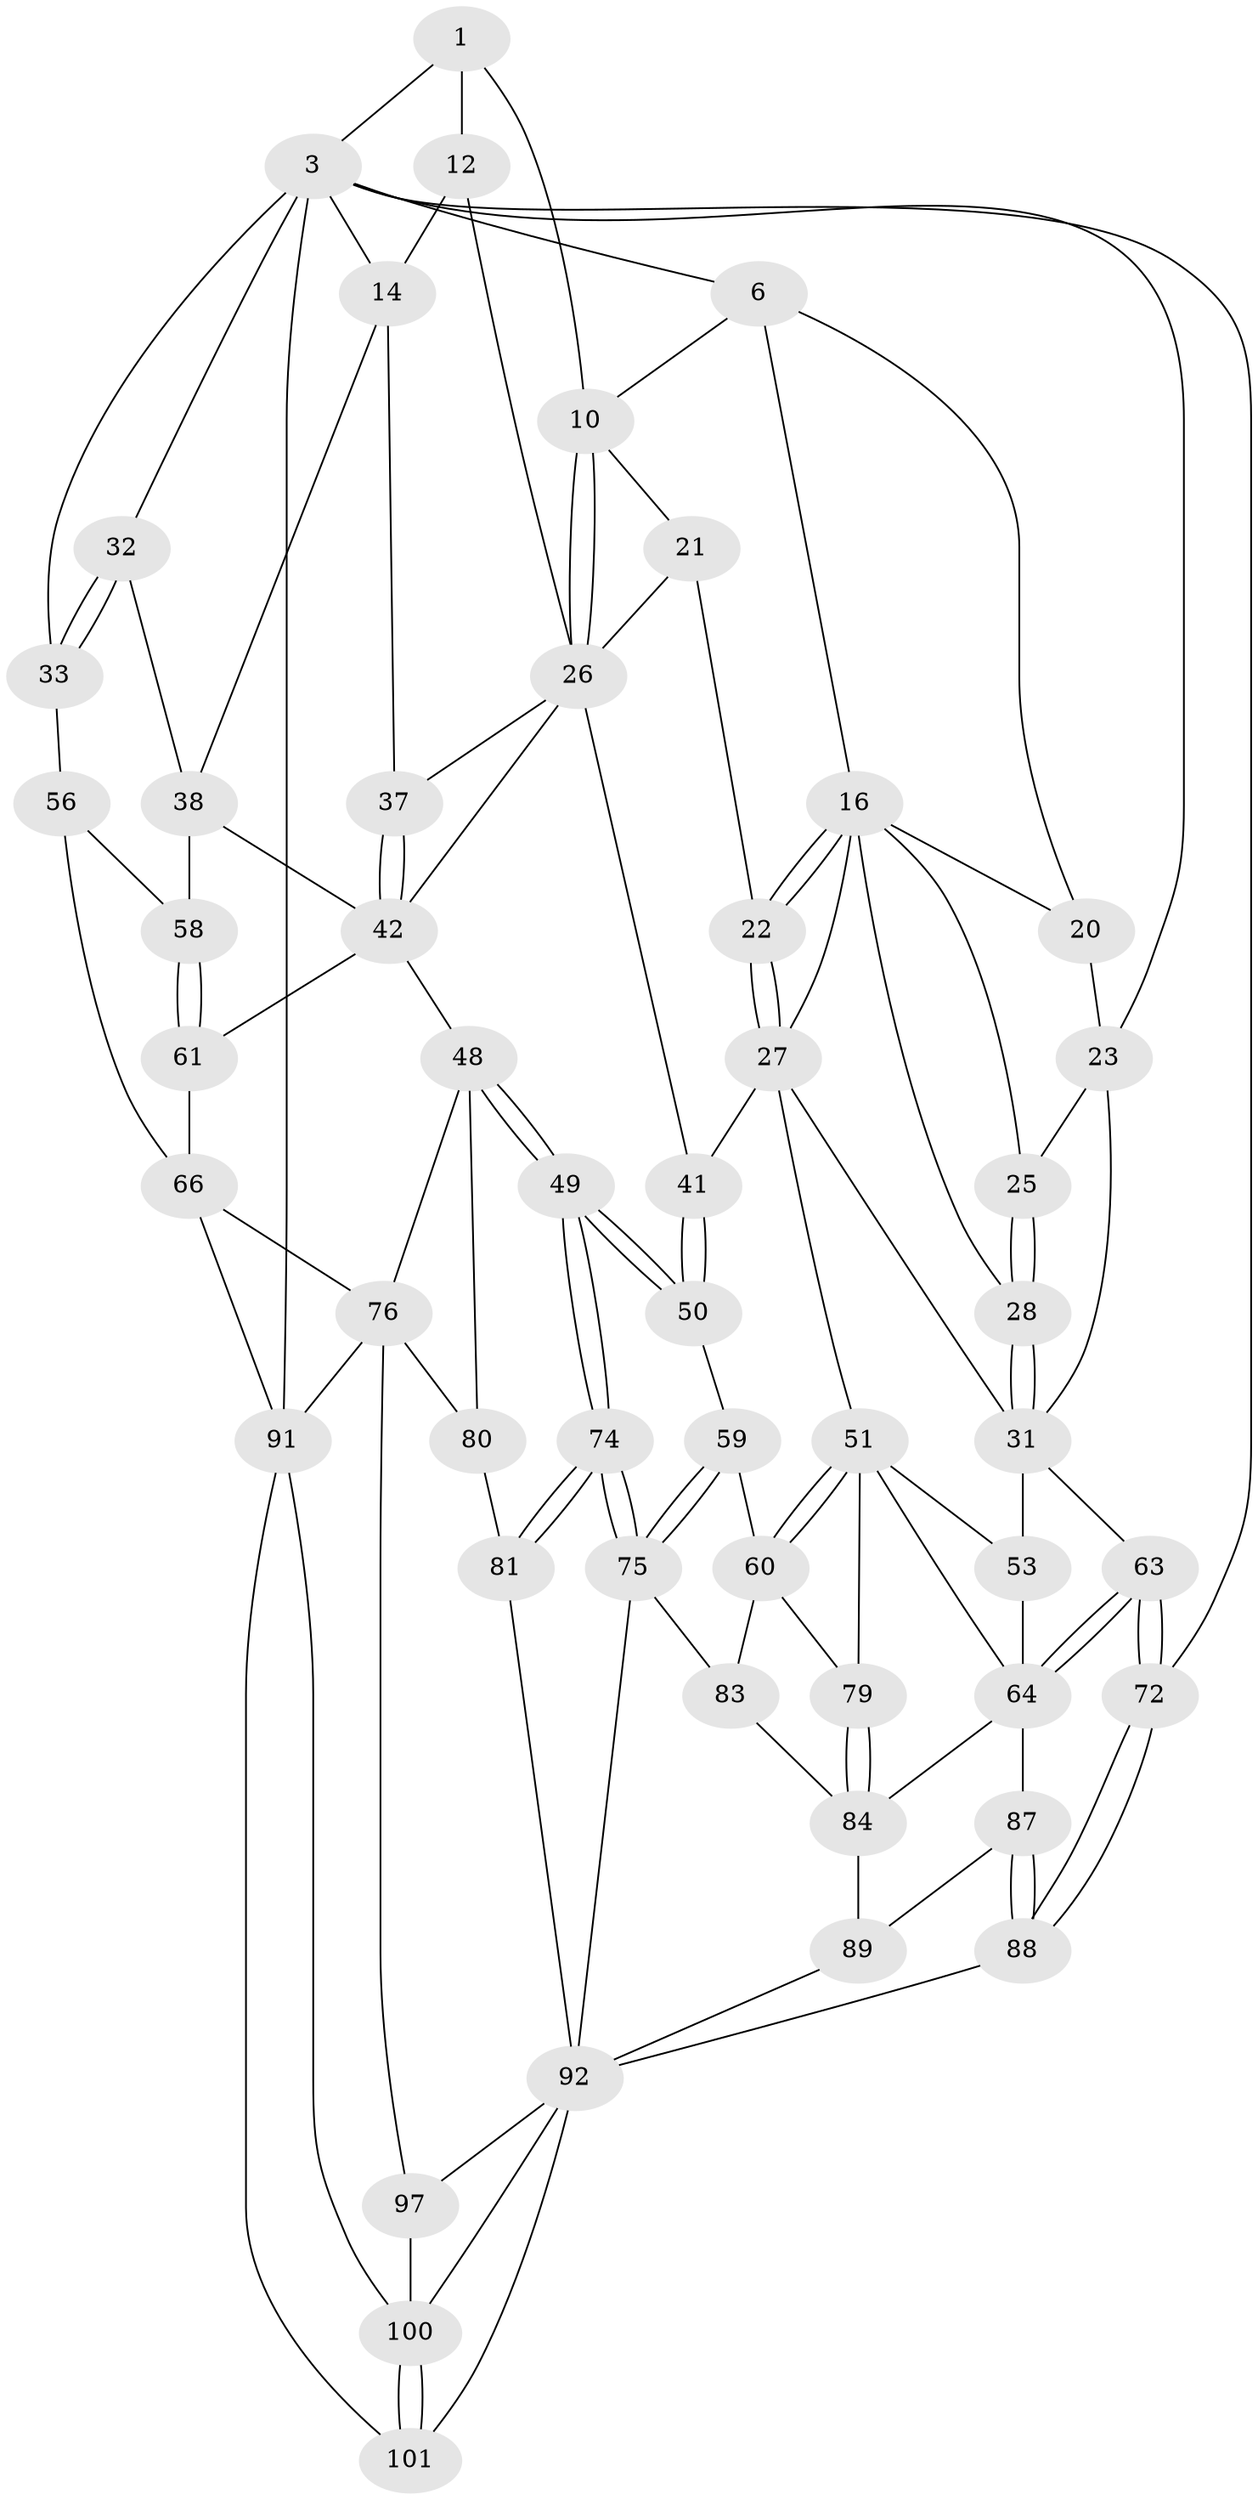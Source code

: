 // original degree distribution, {3: 0.019230769230769232, 4: 0.2403846153846154, 6: 0.22115384615384615, 5: 0.5192307692307693}
// Generated by graph-tools (version 1.1) at 2025/27/03/15/25 16:27:59]
// undirected, 52 vertices, 120 edges
graph export_dot {
graph [start="1"]
  node [color=gray90,style=filled];
  1 [pos="+0.5975426339631622+0",super="+2+9"];
  3 [pos="+0.7871470318481651+0",super="+13+4"];
  6 [pos="+0.1434429731609242+0",super="+7"];
  10 [pos="+0.5169195463331179+0.07687092129452182",super="+11"];
  12 [pos="+0.6422528772623407+0.06820055641323017",super="+15"];
  14 [pos="+0.7688365143993404+0.0969484759566633",super="+36"];
  16 [pos="+0.3355237350306576+0.025336604358430232",super="+17"];
  20 [pos="+0.13978863611092757+0"];
  21 [pos="+0.4745552744054075+0.10801874713275969"];
  22 [pos="+0.4089311994797652+0.11104936098477579"];
  23 [pos="+0+0.09706704235521156",super="+24"];
  25 [pos="+0.1466738941948903+0.16986986244197422"];
  26 [pos="+0.6249299026522744+0.1121283317350015",super="+34"];
  27 [pos="+0.337641693189552+0.24694092732490755",super="+29"];
  28 [pos="+0.1538107438381577+0.17924270457561847"];
  31 [pos="+0.16460949501102762+0.25062782766103625",super="+43"];
  32 [pos="+1+0.18508426785540963"];
  33 [pos="+1+0.14957039310031775"];
  37 [pos="+0.6594910269945355+0.18366508638738283"];
  38 [pos="+0.8880037679190214+0.2942661691081706",super="+39+54"];
  41 [pos="+0.42328993302043777+0.3568104806519242"];
  42 [pos="+0.5858004857207572+0.2782765098215424",super="+45"];
  48 [pos="+0.6610136021749131+0.4610522285158814",super="+78"];
  49 [pos="+0.558997520665122+0.4790526624777565"];
  50 [pos="+0.4249395174531294+0.3637077474014767"];
  51 [pos="+0.22447648157278+0.4390804347378973",super="+52"];
  53 [pos="+0.10647998329445871+0.4115404255652366"];
  56 [pos="+1+0.45957413662371893",super="+57"];
  58 [pos="+0.9226736152430675+0.4144290460320096"];
  59 [pos="+0.37396846809570844+0.4765422067015807"];
  60 [pos="+0.3100483567463833+0.5219812131168411",super="+70"];
  61 [pos="+0.8401689455777053+0.5830386169496939",super="+62"];
  63 [pos="+0+0.45075537312919395"];
  64 [pos="+0+0.4791458785322283",super="+85+65"];
  66 [pos="+0.9776618092405178+0.637004122962096",super="+67+90"];
  72 [pos="+0+0.7896411713415119"];
  74 [pos="+0.5115452906551291+0.6208299570756273"];
  75 [pos="+0.45236716144476646+0.5971109714608177",super="+82"];
  76 [pos="+0.8009011959732877+0.7293994898471309",super="+96+77"];
  79 [pos="+0.15983404156462533+0.5944956780088444"];
  80 [pos="+0.6175565492777856+0.6581212329596433"];
  81 [pos="+0.5259927670371531+0.6575828764050397"];
  83 [pos="+0.3045523610550986+0.5914269431947676"];
  84 [pos="+0.15887443813620242+0.5982256347564183",super="+86"];
  87 [pos="+0.08137556158455252+0.7086537751423725"];
  88 [pos="+0+0.786752064662357"];
  89 [pos="+0.17182491952664572+0.7091117715873279"];
  91 [pos="+1+1",super="+98"];
  92 [pos="+0.3614107028972857+0.793703385213443",super="+93+95"];
  97 [pos="+0.46764562809405774+0.8140601429811806"];
  100 [pos="+0.2123513775027649+1",super="+102"];
  101 [pos="+0.18991316206525785+1"];
  1 -- 3;
  1 -- 12 [weight=2];
  1 -- 10;
  3 -- 32;
  3 -- 14;
  3 -- 33;
  3 -- 6;
  3 -- 23;
  3 -- 72;
  3 -- 91 [weight=3];
  6 -- 20;
  6 -- 16;
  6 -- 10;
  10 -- 26;
  10 -- 26;
  10 -- 21;
  12 -- 26;
  12 -- 14;
  14 -- 38;
  14 -- 37;
  16 -- 22;
  16 -- 22;
  16 -- 20;
  16 -- 25;
  16 -- 27;
  16 -- 28;
  20 -- 23;
  21 -- 22;
  21 -- 26;
  22 -- 27;
  22 -- 27;
  23 -- 25;
  23 -- 31;
  25 -- 28;
  25 -- 28;
  26 -- 42;
  26 -- 37;
  26 -- 41;
  27 -- 41;
  27 -- 51;
  27 -- 31;
  28 -- 31;
  28 -- 31;
  31 -- 63;
  31 -- 53;
  32 -- 33;
  32 -- 33;
  32 -- 38;
  33 -- 56;
  37 -- 42;
  37 -- 42;
  38 -- 58;
  38 -- 42 [weight=2];
  41 -- 50;
  41 -- 50;
  42 -- 48;
  42 -- 61 [weight=2];
  48 -- 49;
  48 -- 49;
  48 -- 80;
  48 -- 76;
  49 -- 50;
  49 -- 50;
  49 -- 74;
  49 -- 74;
  50 -- 59;
  51 -- 60 [weight=2];
  51 -- 60;
  51 -- 53;
  51 -- 79;
  51 -- 64;
  53 -- 64;
  56 -- 66 [weight=2];
  56 -- 58;
  58 -- 61;
  58 -- 61;
  59 -- 60;
  59 -- 75;
  59 -- 75;
  60 -- 83;
  60 -- 79;
  61 -- 66;
  63 -- 64;
  63 -- 64;
  63 -- 72;
  63 -- 72;
  64 -- 84;
  64 -- 87;
  66 -- 76;
  66 -- 91;
  72 -- 88;
  72 -- 88;
  74 -- 75;
  74 -- 75;
  74 -- 81;
  74 -- 81;
  75 -- 83;
  75 -- 92;
  76 -- 97;
  76 -- 91;
  76 -- 80;
  79 -- 84;
  79 -- 84;
  80 -- 81;
  81 -- 92;
  83 -- 84;
  84 -- 89;
  87 -- 88;
  87 -- 88;
  87 -- 89;
  88 -- 92;
  89 -- 92;
  91 -- 100;
  91 -- 101;
  92 -- 100;
  92 -- 101;
  92 -- 97;
  97 -- 100;
  100 -- 101;
  100 -- 101;
}
